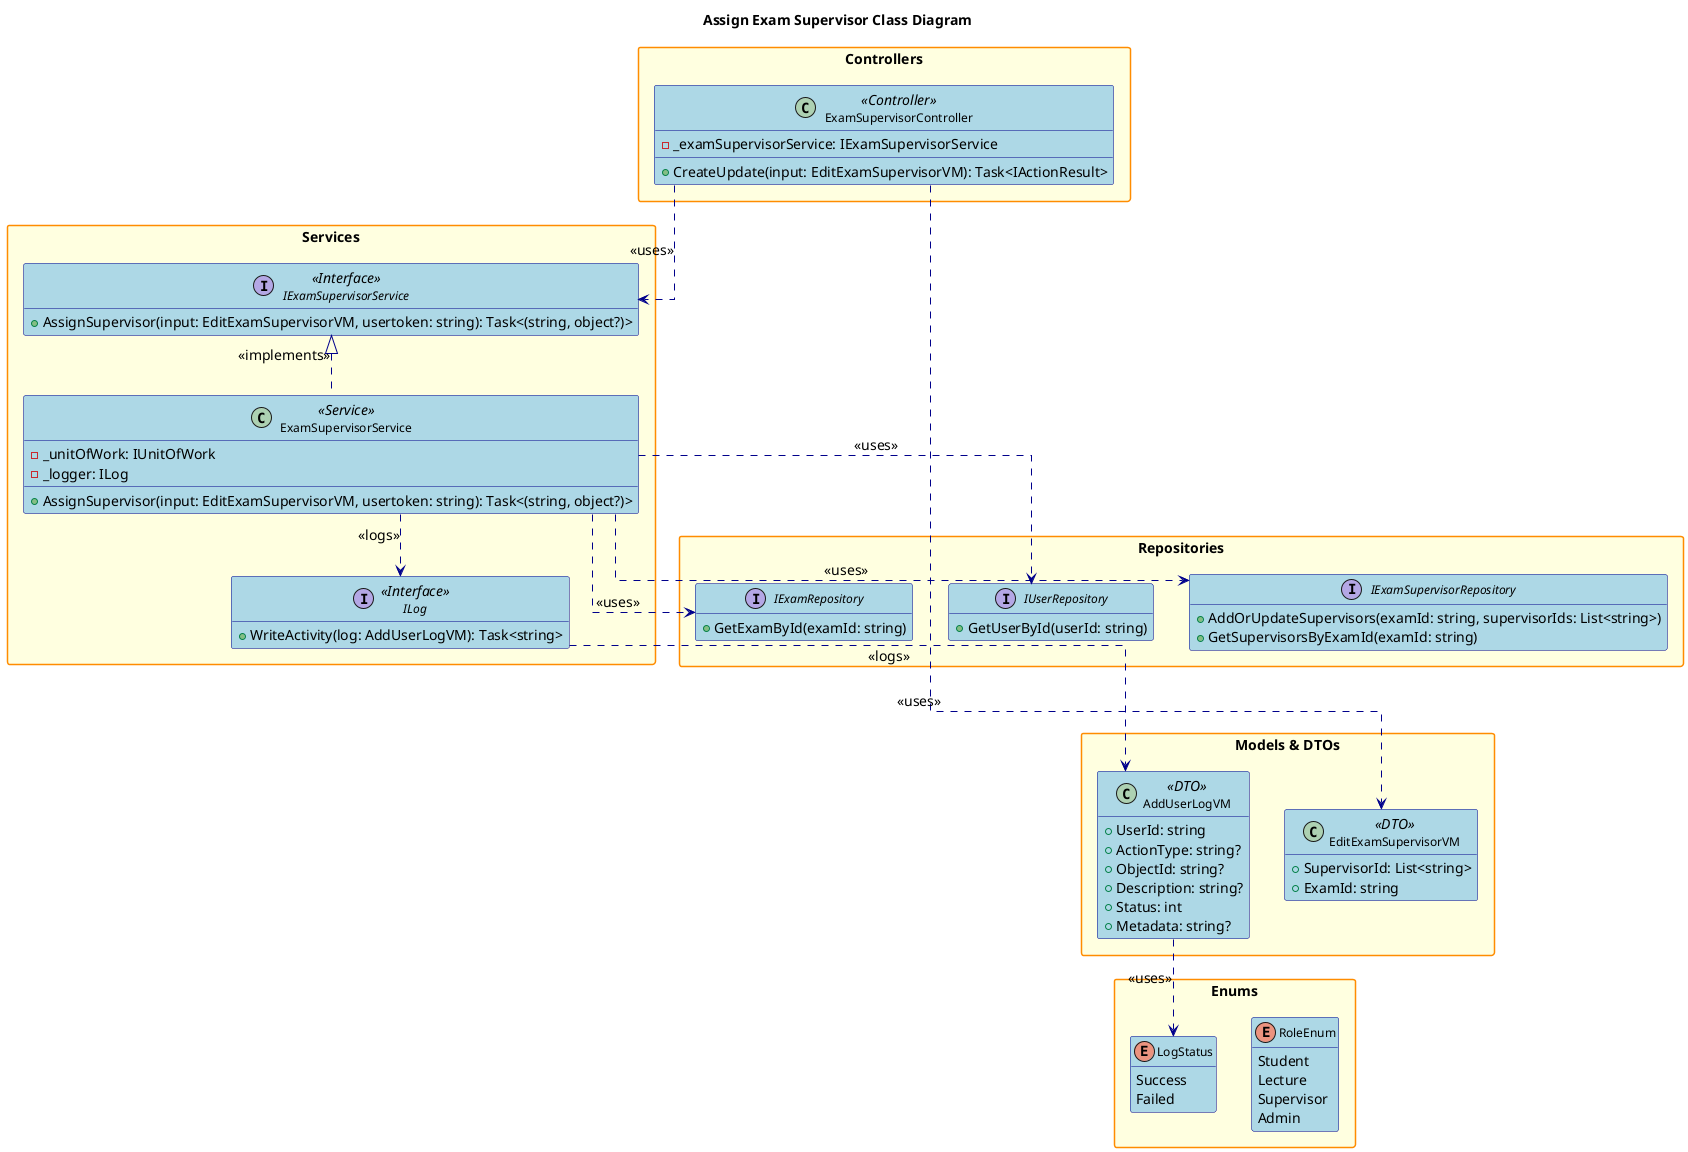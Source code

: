 @startuml
' Simplified Assign Exam Supervisor Class Diagram

hide empty members
skinparam packageStyle rectangle
skinparam linetype ortho
skinparam defaultFontSize 14
skinparam defaultFontName Arial
skinparam classFontSize 12
skinparam classFontName Arial
skinparam noteFontSize 11
skinparam noteFontName Arial

skinparam class {
    BackgroundColor LightBlue
    BorderColor DarkBlue
    ArrowColor DarkBlue
    FontSize 12
}

skinparam package {
    BackgroundColor LightYellow
    BorderColor DarkOrange
    FontSize 14
    FontStyle bold
}
skinparam interface {
    BackgroundColor LightGreen
    BorderColor DarkGreen
    FontSize 12
}

skinparam enum {
    BackgroundColor LightCyan
    BorderColor DarkCyan
    FontSize 12
}

title Assign Exam Supervisor Class Diagram

package "Controllers" {
    class ExamSupervisorController <<Controller>> {
        - _examSupervisorService: IExamSupervisorService
        + CreateUpdate(input: EditExamSupervisorVM): Task<IActionResult>
    }
}

package "Services" {
    interface IExamSupervisorService <<Interface>> {
        + AssignSupervisor(input: EditExamSupervisorVM, usertoken: string): Task<(string, object?)>
    }
    class ExamSupervisorService <<Service>> {
        - _unitOfWork: IUnitOfWork
        - _logger: ILog
        + AssignSupervisor(input: EditExamSupervisorVM, usertoken: string): Task<(string, object?)>
    }
    interface ILog <<Interface>> {
        + WriteActivity(log: AddUserLogVM): Task<string>
    }
}

package "Repositories" {
    interface IExamSupervisorRepository {
        + AddOrUpdateSupervisors(examId: string, supervisorIds: List<string>)
        + GetSupervisorsByExamId(examId: string)
    }
    interface IUserRepository {
        + GetUserById(userId: string)
    }
    interface IExamRepository {
        + GetExamById(examId: string)
    }
}

package "Models & DTOs" {
    class EditExamSupervisorVM <<DTO>> {
        + SupervisorId: List<string>
        + ExamId: string
    }
    class AddUserLogVM <<DTO>> {
        + UserId: string
        + ActionType: string?
        + ObjectId: string?
        + Description: string?
        + Status: int
        + Metadata: string?
    }
}

package "Enums" {
    enum RoleEnum {
        Student
        Lecture
        Supervisor
        Admin
    }
    enum LogStatus {
        Success
        Failed
    }
}

' Relationships
ExamSupervisorController ..> IExamSupervisorService : <<uses>>
ExamSupervisorController ..> EditExamSupervisorVM : <<uses>>
IExamSupervisorService <|.. ExamSupervisorService : <<implements>>
ExamSupervisorService ..> IExamSupervisorRepository : <<uses>>
ExamSupervisorService ..> IUserRepository : <<uses>>
ExamSupervisorService ..> IExamRepository : <<uses>>

AddUserLogVM ..> LogStatus : <<uses>>
ILog ...> AddUserLogVM : <<logs>>
ExamSupervisorService ..> ILog : <<logs>>

@enduml